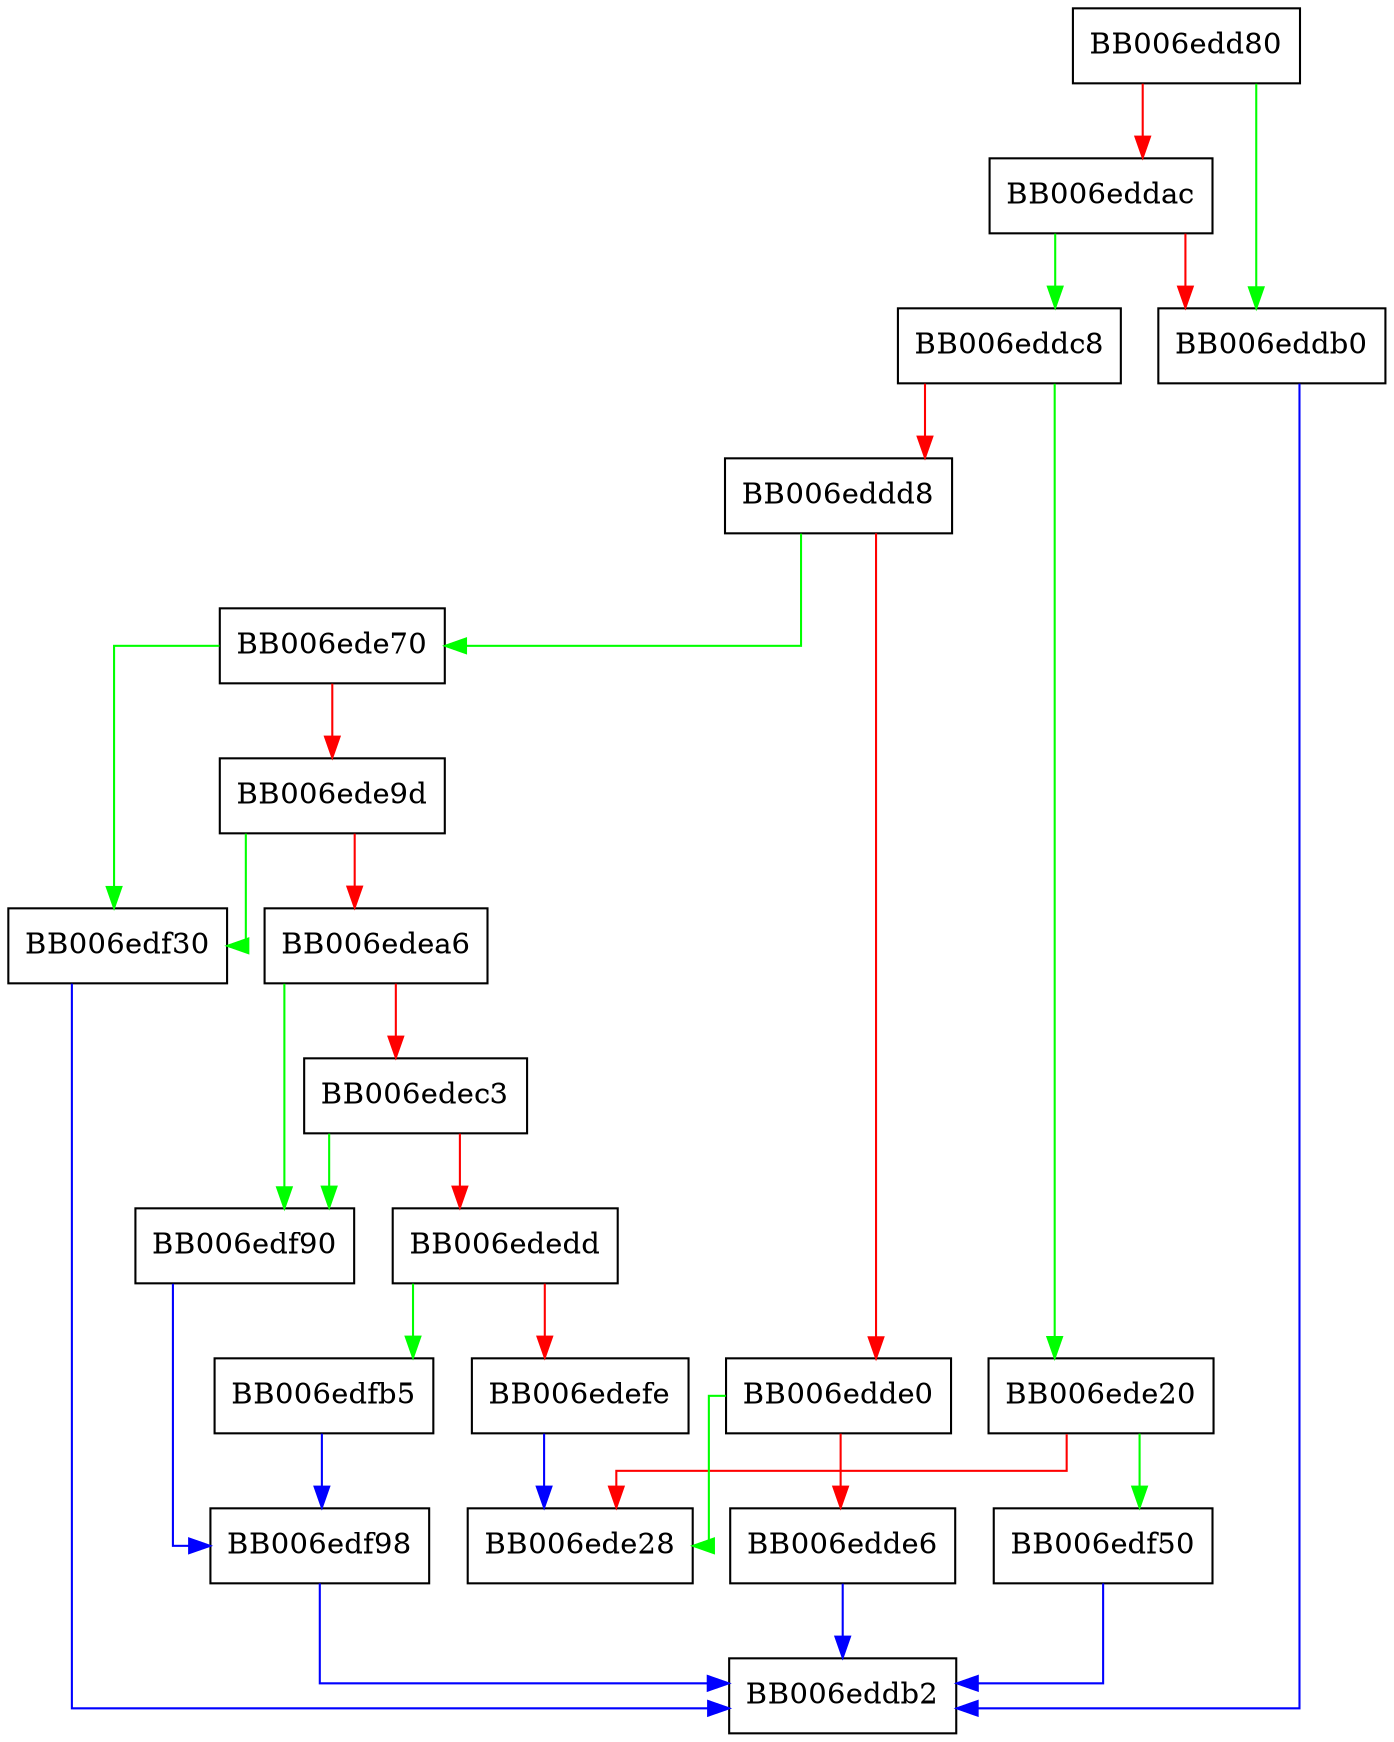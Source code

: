 digraph ed448_verify {
  node [shape="box"];
  graph [splines=ortho];
  BB006edd80 -> BB006eddb0 [color="green"];
  BB006edd80 -> BB006eddac [color="red"];
  BB006eddac -> BB006eddc8 [color="green"];
  BB006eddac -> BB006eddb0 [color="red"];
  BB006eddb0 -> BB006eddb2 [color="blue"];
  BB006eddc8 -> BB006ede20 [color="green"];
  BB006eddc8 -> BB006eddd8 [color="red"];
  BB006eddd8 -> BB006ede70 [color="green"];
  BB006eddd8 -> BB006edde0 [color="red"];
  BB006edde0 -> BB006ede28 [color="green"];
  BB006edde0 -> BB006edde6 [color="red"];
  BB006edde6 -> BB006eddb2 [color="blue"];
  BB006ede20 -> BB006edf50 [color="green"];
  BB006ede20 -> BB006ede28 [color="red"];
  BB006ede70 -> BB006edf30 [color="green"];
  BB006ede70 -> BB006ede9d [color="red"];
  BB006ede9d -> BB006edf30 [color="green"];
  BB006ede9d -> BB006edea6 [color="red"];
  BB006edea6 -> BB006edf90 [color="green"];
  BB006edea6 -> BB006edec3 [color="red"];
  BB006edec3 -> BB006edf90 [color="green"];
  BB006edec3 -> BB006ededd [color="red"];
  BB006ededd -> BB006edfb5 [color="green"];
  BB006ededd -> BB006edefe [color="red"];
  BB006edefe -> BB006ede28 [color="blue"];
  BB006edf30 -> BB006eddb2 [color="blue"];
  BB006edf50 -> BB006eddb2 [color="blue"];
  BB006edf90 -> BB006edf98 [color="blue"];
  BB006edf98 -> BB006eddb2 [color="blue"];
  BB006edfb5 -> BB006edf98 [color="blue"];
}
